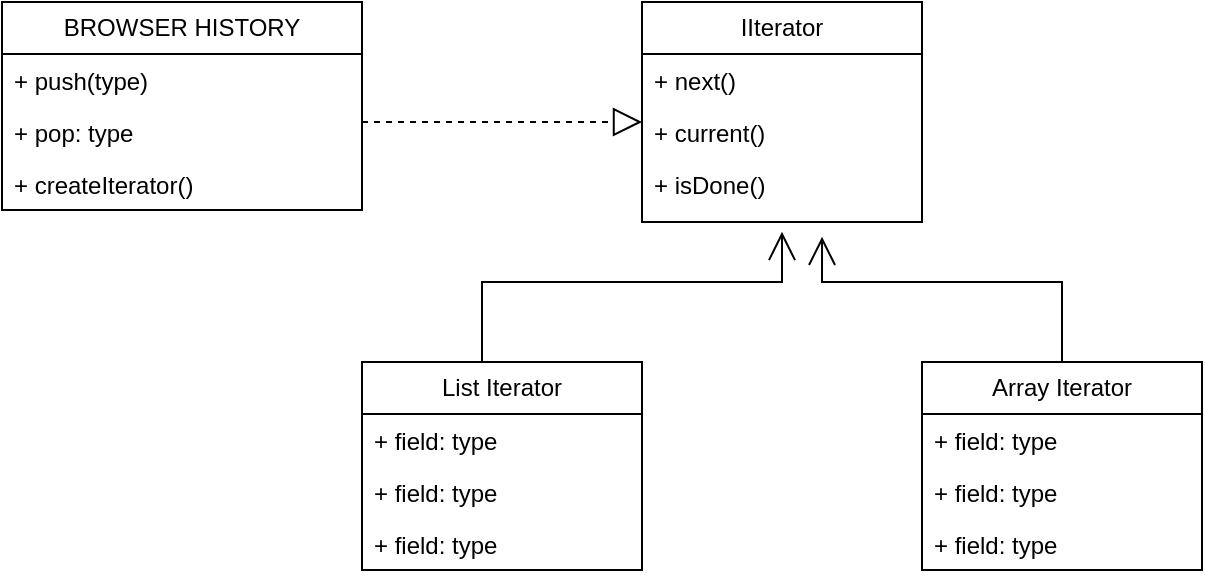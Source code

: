 <mxfile version="21.0.8" type="device"><diagram name="Page-1" id="snmZSmy1TWVudh3CeeOq"><mxGraphModel dx="1434" dy="756" grid="1" gridSize="10" guides="1" tooltips="1" connect="1" arrows="1" fold="1" page="1" pageScale="1" pageWidth="850" pageHeight="1100" math="0" shadow="0"><root><mxCell id="0"/><mxCell id="1" parent="0"/><mxCell id="WAHE3rdEaEqvho5M0ERD-1" value="BROWSER HISTORY" style="swimlane;fontStyle=0;childLayout=stackLayout;horizontal=1;startSize=26;fillColor=none;horizontalStack=0;resizeParent=1;resizeParentMax=0;resizeLast=0;collapsible=1;marginBottom=0;whiteSpace=wrap;html=1;" vertex="1" parent="1"><mxGeometry x="150" y="90" width="180" height="104" as="geometry"/></mxCell><mxCell id="WAHE3rdEaEqvho5M0ERD-2" value="+ push(type)" style="text;strokeColor=none;fillColor=none;align=left;verticalAlign=top;spacingLeft=4;spacingRight=4;overflow=hidden;rotatable=0;points=[[0,0.5],[1,0.5]];portConstraint=eastwest;whiteSpace=wrap;html=1;" vertex="1" parent="WAHE3rdEaEqvho5M0ERD-1"><mxGeometry y="26" width="180" height="26" as="geometry"/></mxCell><mxCell id="WAHE3rdEaEqvho5M0ERD-3" value="+ pop: type" style="text;strokeColor=none;fillColor=none;align=left;verticalAlign=top;spacingLeft=4;spacingRight=4;overflow=hidden;rotatable=0;points=[[0,0.5],[1,0.5]];portConstraint=eastwest;whiteSpace=wrap;html=1;" vertex="1" parent="WAHE3rdEaEqvho5M0ERD-1"><mxGeometry y="52" width="180" height="26" as="geometry"/></mxCell><mxCell id="WAHE3rdEaEqvho5M0ERD-4" value="+ createIterator()" style="text;strokeColor=none;fillColor=none;align=left;verticalAlign=top;spacingLeft=4;spacingRight=4;overflow=hidden;rotatable=0;points=[[0,0.5],[1,0.5]];portConstraint=eastwest;whiteSpace=wrap;html=1;" vertex="1" parent="WAHE3rdEaEqvho5M0ERD-1"><mxGeometry y="78" width="180" height="26" as="geometry"/></mxCell><mxCell id="WAHE3rdEaEqvho5M0ERD-5" value="IIterator" style="swimlane;fontStyle=0;childLayout=stackLayout;horizontal=1;startSize=26;fillColor=none;horizontalStack=0;resizeParent=1;resizeParentMax=0;resizeLast=0;collapsible=1;marginBottom=0;whiteSpace=wrap;html=1;" vertex="1" parent="1"><mxGeometry x="470" y="90" width="140" height="110" as="geometry"/></mxCell><mxCell id="WAHE3rdEaEqvho5M0ERD-6" value="+ next()" style="text;strokeColor=none;fillColor=none;align=left;verticalAlign=top;spacingLeft=4;spacingRight=4;overflow=hidden;rotatable=0;points=[[0,0.5],[1,0.5]];portConstraint=eastwest;whiteSpace=wrap;html=1;" vertex="1" parent="WAHE3rdEaEqvho5M0ERD-5"><mxGeometry y="26" width="140" height="26" as="geometry"/></mxCell><mxCell id="WAHE3rdEaEqvho5M0ERD-7" value="+ current()" style="text;strokeColor=none;fillColor=none;align=left;verticalAlign=top;spacingLeft=4;spacingRight=4;overflow=hidden;rotatable=0;points=[[0,0.5],[1,0.5]];portConstraint=eastwest;whiteSpace=wrap;html=1;" vertex="1" parent="WAHE3rdEaEqvho5M0ERD-5"><mxGeometry y="52" width="140" height="26" as="geometry"/></mxCell><mxCell id="WAHE3rdEaEqvho5M0ERD-8" value="+ isDone()" style="text;strokeColor=none;fillColor=none;align=left;verticalAlign=top;spacingLeft=4;spacingRight=4;overflow=hidden;rotatable=0;points=[[0,0.5],[1,0.5]];portConstraint=eastwest;whiteSpace=wrap;html=1;" vertex="1" parent="WAHE3rdEaEqvho5M0ERD-5"><mxGeometry y="78" width="140" height="32" as="geometry"/></mxCell><mxCell id="WAHE3rdEaEqvho5M0ERD-9" value="List Iterator" style="swimlane;fontStyle=0;childLayout=stackLayout;horizontal=1;startSize=26;fillColor=none;horizontalStack=0;resizeParent=1;resizeParentMax=0;resizeLast=0;collapsible=1;marginBottom=0;whiteSpace=wrap;html=1;" vertex="1" parent="1"><mxGeometry x="330" y="270" width="140" height="104" as="geometry"/></mxCell><mxCell id="WAHE3rdEaEqvho5M0ERD-17" value="" style="endArrow=open;endFill=1;endSize=12;html=1;rounded=0;entryX=0.5;entryY=1.154;entryDx=0;entryDy=0;entryPerimeter=0;" edge="1" parent="WAHE3rdEaEqvho5M0ERD-9" target="WAHE3rdEaEqvho5M0ERD-8"><mxGeometry width="160" relative="1" as="geometry"><mxPoint x="60" as="sourcePoint"/><mxPoint x="220" as="targetPoint"/><Array as="points"><mxPoint x="60" y="-40"/><mxPoint x="210" y="-40"/></Array></mxGeometry></mxCell><mxCell id="WAHE3rdEaEqvho5M0ERD-10" value="+ field: type" style="text;strokeColor=none;fillColor=none;align=left;verticalAlign=top;spacingLeft=4;spacingRight=4;overflow=hidden;rotatable=0;points=[[0,0.5],[1,0.5]];portConstraint=eastwest;whiteSpace=wrap;html=1;" vertex="1" parent="WAHE3rdEaEqvho5M0ERD-9"><mxGeometry y="26" width="140" height="26" as="geometry"/></mxCell><mxCell id="WAHE3rdEaEqvho5M0ERD-11" value="+ field: type" style="text;strokeColor=none;fillColor=none;align=left;verticalAlign=top;spacingLeft=4;spacingRight=4;overflow=hidden;rotatable=0;points=[[0,0.5],[1,0.5]];portConstraint=eastwest;whiteSpace=wrap;html=1;" vertex="1" parent="WAHE3rdEaEqvho5M0ERD-9"><mxGeometry y="52" width="140" height="26" as="geometry"/></mxCell><mxCell id="WAHE3rdEaEqvho5M0ERD-12" value="+ field: type" style="text;strokeColor=none;fillColor=none;align=left;verticalAlign=top;spacingLeft=4;spacingRight=4;overflow=hidden;rotatable=0;points=[[0,0.5],[1,0.5]];portConstraint=eastwest;whiteSpace=wrap;html=1;" vertex="1" parent="WAHE3rdEaEqvho5M0ERD-9"><mxGeometry y="78" width="140" height="26" as="geometry"/></mxCell><mxCell id="WAHE3rdEaEqvho5M0ERD-13" value="Array Iterator" style="swimlane;fontStyle=0;childLayout=stackLayout;horizontal=1;startSize=26;fillColor=none;horizontalStack=0;resizeParent=1;resizeParentMax=0;resizeLast=0;collapsible=1;marginBottom=0;whiteSpace=wrap;html=1;" vertex="1" parent="1"><mxGeometry x="610" y="270" width="140" height="104" as="geometry"/></mxCell><mxCell id="WAHE3rdEaEqvho5M0ERD-14" value="+ field: type" style="text;strokeColor=none;fillColor=none;align=left;verticalAlign=top;spacingLeft=4;spacingRight=4;overflow=hidden;rotatable=0;points=[[0,0.5],[1,0.5]];portConstraint=eastwest;whiteSpace=wrap;html=1;" vertex="1" parent="WAHE3rdEaEqvho5M0ERD-13"><mxGeometry y="26" width="140" height="26" as="geometry"/></mxCell><mxCell id="WAHE3rdEaEqvho5M0ERD-15" value="+ field: type" style="text;strokeColor=none;fillColor=none;align=left;verticalAlign=top;spacingLeft=4;spacingRight=4;overflow=hidden;rotatable=0;points=[[0,0.5],[1,0.5]];portConstraint=eastwest;whiteSpace=wrap;html=1;" vertex="1" parent="WAHE3rdEaEqvho5M0ERD-13"><mxGeometry y="52" width="140" height="26" as="geometry"/></mxCell><mxCell id="WAHE3rdEaEqvho5M0ERD-16" value="+ field: type" style="text;strokeColor=none;fillColor=none;align=left;verticalAlign=top;spacingLeft=4;spacingRight=4;overflow=hidden;rotatable=0;points=[[0,0.5],[1,0.5]];portConstraint=eastwest;whiteSpace=wrap;html=1;" vertex="1" parent="WAHE3rdEaEqvho5M0ERD-13"><mxGeometry y="78" width="140" height="26" as="geometry"/></mxCell><mxCell id="WAHE3rdEaEqvho5M0ERD-18" value="" style="endArrow=open;endFill=1;endSize=12;html=1;rounded=0;entryX=0.643;entryY=1.231;entryDx=0;entryDy=0;entryPerimeter=0;exitX=0.5;exitY=0;exitDx=0;exitDy=0;" edge="1" parent="1" source="WAHE3rdEaEqvho5M0ERD-13" target="WAHE3rdEaEqvho5M0ERD-8"><mxGeometry width="160" relative="1" as="geometry"><mxPoint x="670" y="270" as="sourcePoint"/><mxPoint x="830" y="270" as="targetPoint"/><Array as="points"><mxPoint x="680" y="230"/><mxPoint x="560" y="230"/></Array></mxGeometry></mxCell><mxCell id="WAHE3rdEaEqvho5M0ERD-19" value="" style="endArrow=block;dashed=1;endFill=0;endSize=12;html=1;rounded=0;" edge="1" parent="1"><mxGeometry width="160" relative="1" as="geometry"><mxPoint x="330" y="150" as="sourcePoint"/><mxPoint x="470" y="150" as="targetPoint"/></mxGeometry></mxCell></root></mxGraphModel></diagram></mxfile>